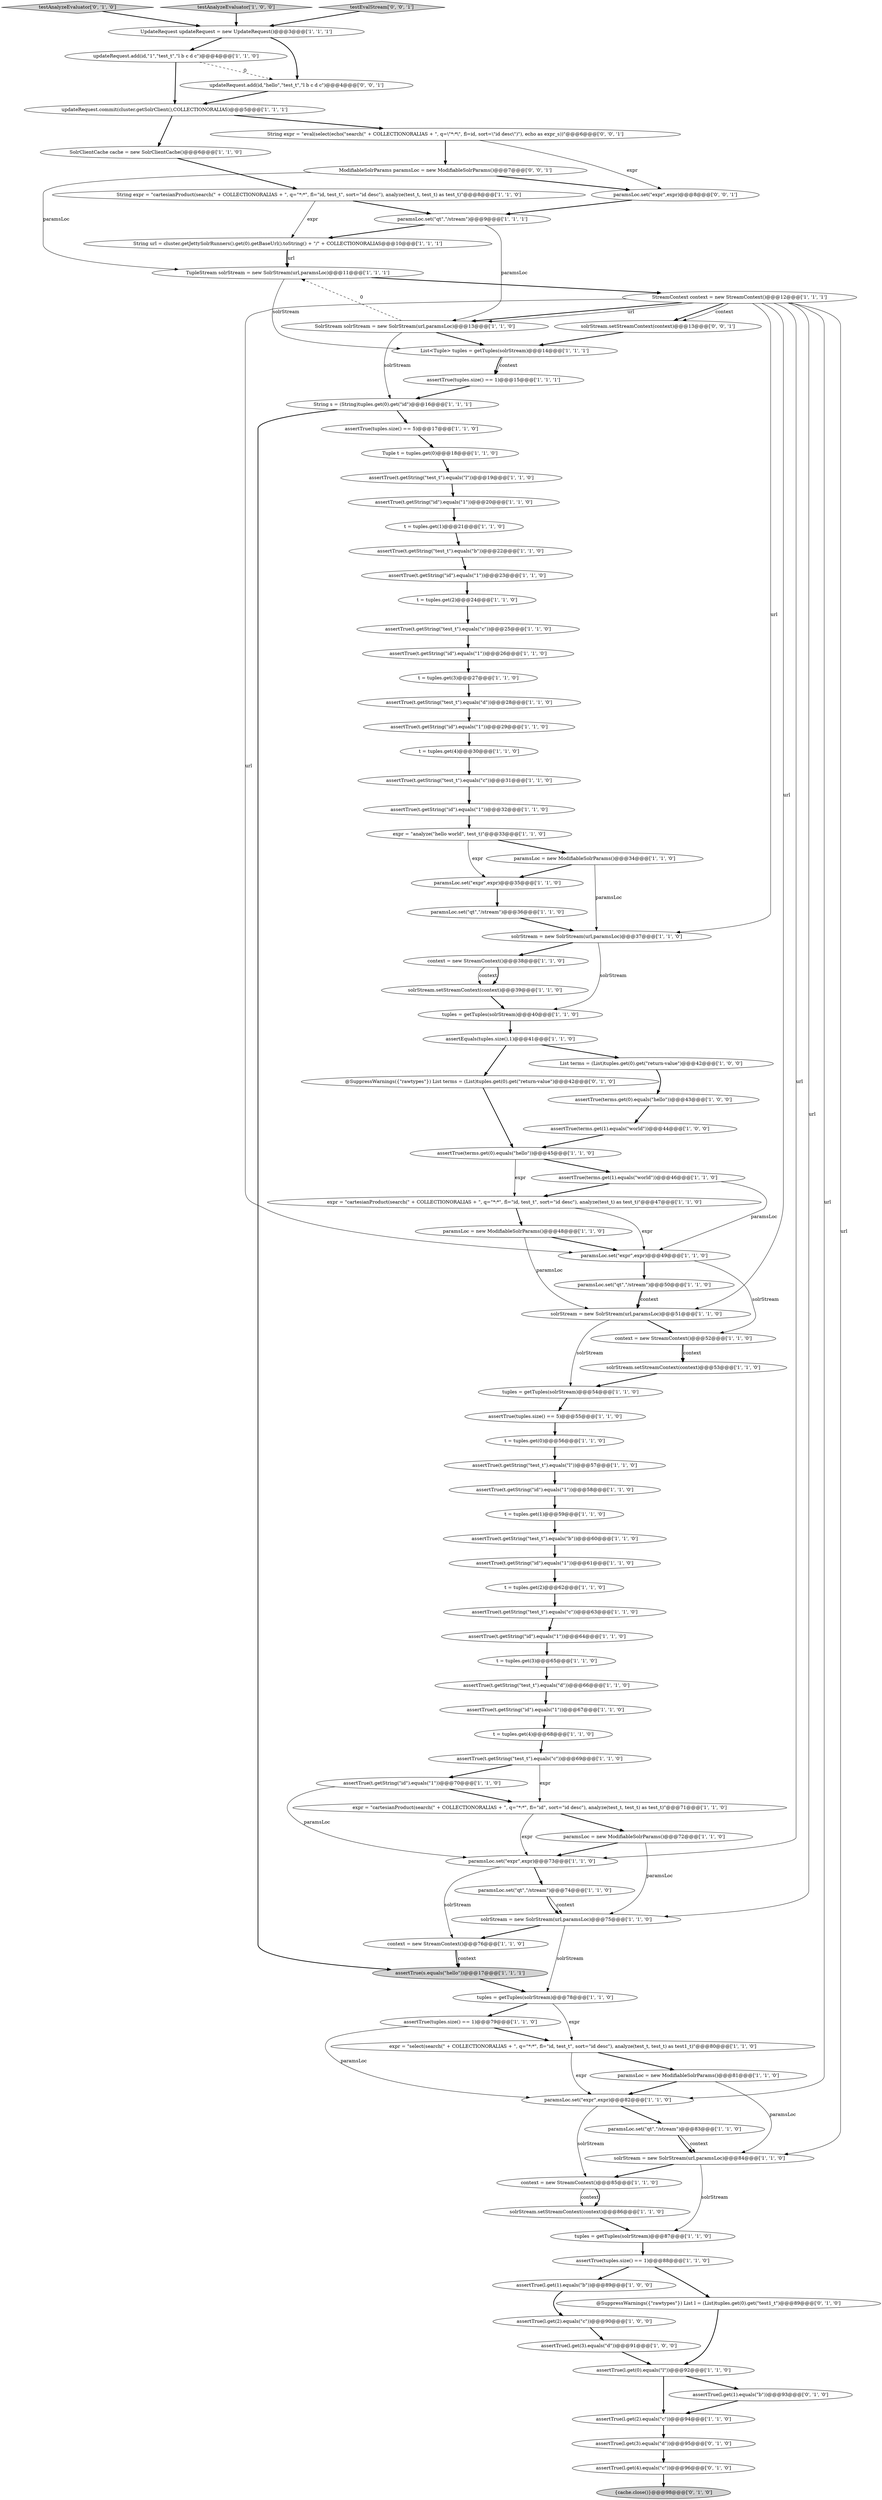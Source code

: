 digraph {
9 [style = filled, label = "updateRequest.commit(cluster.getSolrClient(),COLLECTIONORALIAS)@@@5@@@['1', '1', '1']", fillcolor = white, shape = ellipse image = "AAA0AAABBB1BBB"];
75 [style = filled, label = "paramsLoc.set(\"qt\",\"/stream\")@@@36@@@['1', '1', '0']", fillcolor = white, shape = ellipse image = "AAA0AAABBB1BBB"];
20 [style = filled, label = "t = tuples.get(1)@@@21@@@['1', '1', '0']", fillcolor = white, shape = ellipse image = "AAA0AAABBB1BBB"];
83 [style = filled, label = "tuples = getTuples(solrStream)@@@54@@@['1', '1', '0']", fillcolor = white, shape = ellipse image = "AAA0AAABBB1BBB"];
55 [style = filled, label = "solrStream.setStreamContext(context)@@@53@@@['1', '1', '0']", fillcolor = white, shape = ellipse image = "AAA0AAABBB1BBB"];
7 [style = filled, label = "t = tuples.get(4)@@@68@@@['1', '1', '0']", fillcolor = white, shape = ellipse image = "AAA0AAABBB1BBB"];
49 [style = filled, label = "solrStream = new SolrStream(url,paramsLoc)@@@51@@@['1', '1', '0']", fillcolor = white, shape = ellipse image = "AAA0AAABBB1BBB"];
82 [style = filled, label = "assertTrue(l.get(2).equals(\"c\"))@@@90@@@['1', '0', '0']", fillcolor = white, shape = ellipse image = "AAA0AAABBB1BBB"];
31 [style = filled, label = "assertTrue(t.getString(\"id\").equals(\"1\"))@@@32@@@['1', '1', '0']", fillcolor = white, shape = ellipse image = "AAA0AAABBB1BBB"];
69 [style = filled, label = "paramsLoc.set(\"qt\",\"/stream\")@@@9@@@['1', '1', '1']", fillcolor = white, shape = ellipse image = "AAA0AAABBB1BBB"];
85 [style = filled, label = "assertTrue(t.getString(\"test_t\").equals(\"c\"))@@@69@@@['1', '1', '0']", fillcolor = white, shape = ellipse image = "AAA0AAABBB1BBB"];
56 [style = filled, label = "String url = cluster.getJettySolrRunners().get(0).getBaseUrl().toString() + \"/\" + COLLECTIONORALIAS@@@10@@@['1', '1', '1']", fillcolor = white, shape = ellipse image = "AAA0AAABBB1BBB"];
37 [style = filled, label = "assertTrue(tuples.size() == 5)@@@17@@@['1', '1', '0']", fillcolor = white, shape = ellipse image = "AAA0AAABBB1BBB"];
101 [style = filled, label = "paramsLoc.set(\"expr\",expr)@@@8@@@['0', '0', '1']", fillcolor = white, shape = ellipse image = "AAA0AAABBB3BBB"];
54 [style = filled, label = "assertTrue(tuples.size() == 1)@@@88@@@['1', '1', '0']", fillcolor = white, shape = ellipse image = "AAA0AAABBB1BBB"];
28 [style = filled, label = "solrStream = new SolrStream(url,paramsLoc)@@@75@@@['1', '1', '0']", fillcolor = white, shape = ellipse image = "AAA0AAABBB1BBB"];
80 [style = filled, label = "paramsLoc.set(\"expr\",expr)@@@82@@@['1', '1', '0']", fillcolor = white, shape = ellipse image = "AAA0AAABBB1BBB"];
93 [style = filled, label = "assertTrue(l.get(3).equals(\"d\"))@@@95@@@['0', '1', '0']", fillcolor = white, shape = ellipse image = "AAA0AAABBB2BBB"];
34 [style = filled, label = "assertTrue(terms.get(1).equals(\"world\"))@@@44@@@['1', '0', '0']", fillcolor = white, shape = ellipse image = "AAA0AAABBB1BBB"];
15 [style = filled, label = "tuples = getTuples(solrStream)@@@87@@@['1', '1', '0']", fillcolor = white, shape = ellipse image = "AAA0AAABBB1BBB"];
81 [style = filled, label = "assertTrue(t.getString(\"id\").equals(\"1\"))@@@23@@@['1', '1', '0']", fillcolor = white, shape = ellipse image = "AAA0AAABBB1BBB"];
70 [style = filled, label = "expr = \"cartesianProduct(search(\" + COLLECTIONORALIAS + \", q=\"*:*\", fl=\"id, test_t\", sort=\"id desc\"), analyze(test_t) as test_t)\"@@@47@@@['1', '1', '0']", fillcolor = white, shape = ellipse image = "AAA0AAABBB1BBB"];
99 [style = filled, label = "ModifiableSolrParams paramsLoc = new ModifiableSolrParams()@@@7@@@['0', '0', '1']", fillcolor = white, shape = ellipse image = "AAA0AAABBB3BBB"];
62 [style = filled, label = "assertTrue(tuples.size() == 1)@@@79@@@['1', '1', '0']", fillcolor = white, shape = ellipse image = "AAA0AAABBB1BBB"];
88 [style = filled, label = "SolrStream solrStream = new SolrStream(url,paramsLoc)@@@13@@@['1', '1', '0']", fillcolor = white, shape = ellipse image = "AAA0AAABBB1BBB"];
86 [style = filled, label = "assertTrue(l.get(0).equals(\"l\"))@@@92@@@['1', '1', '0']", fillcolor = white, shape = ellipse image = "AAA0AAABBB1BBB"];
13 [style = filled, label = "assertTrue(t.getString(\"test_t\").equals(\"c\"))@@@25@@@['1', '1', '0']", fillcolor = white, shape = ellipse image = "AAA0AAABBB1BBB"];
38 [style = filled, label = "context = new StreamContext()@@@76@@@['1', '1', '0']", fillcolor = white, shape = ellipse image = "AAA0AAABBB1BBB"];
44 [style = filled, label = "assertTrue(t.getString(\"id\").equals(\"1\"))@@@70@@@['1', '1', '0']", fillcolor = white, shape = ellipse image = "AAA0AAABBB1BBB"];
45 [style = filled, label = "Tuple t = tuples.get(0)@@@18@@@['1', '1', '0']", fillcolor = white, shape = ellipse image = "AAA0AAABBB1BBB"];
0 [style = filled, label = "assertTrue(tuples.size() == 1)@@@15@@@['1', '1', '1']", fillcolor = white, shape = ellipse image = "AAA0AAABBB1BBB"];
102 [style = filled, label = "updateRequest.add(id,\"hello\",\"test_t\",\"l b c d c\")@@@4@@@['0', '0', '1']", fillcolor = white, shape = ellipse image = "AAA0AAABBB3BBB"];
23 [style = filled, label = "assertTrue(t.getString(\"test_t\").equals(\"b\"))@@@60@@@['1', '1', '0']", fillcolor = white, shape = ellipse image = "AAA0AAABBB1BBB"];
72 [style = filled, label = "assertTrue(t.getString(\"id\").equals(\"1\"))@@@67@@@['1', '1', '0']", fillcolor = white, shape = ellipse image = "AAA0AAABBB1BBB"];
33 [style = filled, label = "paramsLoc.set(\"qt\",\"/stream\")@@@50@@@['1', '1', '0']", fillcolor = white, shape = ellipse image = "AAA0AAABBB1BBB"];
46 [style = filled, label = "assertTrue(l.get(2).equals(\"c\"))@@@94@@@['1', '1', '0']", fillcolor = white, shape = ellipse image = "AAA0AAABBB1BBB"];
74 [style = filled, label = "expr = \"cartesianProduct(search(\" + COLLECTIONORALIAS + \", q=\"*:*\", fl=\"id\", sort=\"id desc\"), analyze(test_t, test_t) as test_t)\"@@@71@@@['1', '1', '0']", fillcolor = white, shape = ellipse image = "AAA0AAABBB1BBB"];
100 [style = filled, label = "String expr = \"eval(select(echo(\"search(\" + COLLECTIONORALIAS + \", q=\\\"*:*\\\", fl=id, sort=\\\"id desc\\\")\"), echo as expr_s))\"@@@6@@@['0', '0', '1']", fillcolor = white, shape = ellipse image = "AAA0AAABBB3BBB"];
6 [style = filled, label = "context = new StreamContext()@@@52@@@['1', '1', '0']", fillcolor = white, shape = ellipse image = "AAA0AAABBB1BBB"];
21 [style = filled, label = "StreamContext context = new StreamContext()@@@12@@@['1', '1', '1']", fillcolor = white, shape = ellipse image = "AAA0AAABBB1BBB"];
91 [style = filled, label = "testAnalyzeEvaluator['0', '1', '0']", fillcolor = lightgray, shape = diamond image = "AAA0AAABBB2BBB"];
14 [style = filled, label = "expr = \"select(search(\" + COLLECTIONORALIAS + \", q=\"*:*\", fl=\"id, test_t\", sort=\"id desc\"), analyze(test_t, test_t) as test1_t)\"@@@80@@@['1', '1', '0']", fillcolor = white, shape = ellipse image = "AAA0AAABBB1BBB"];
3 [style = filled, label = "assertTrue(t.getString(\"test_t\").equals(\"l\"))@@@57@@@['1', '1', '0']", fillcolor = white, shape = ellipse image = "AAA0AAABBB1BBB"];
68 [style = filled, label = "tuples = getTuples(solrStream)@@@78@@@['1', '1', '0']", fillcolor = white, shape = ellipse image = "AAA0AAABBB1BBB"];
30 [style = filled, label = "t = tuples.get(2)@@@24@@@['1', '1', '0']", fillcolor = white, shape = ellipse image = "AAA0AAABBB1BBB"];
43 [style = filled, label = "paramsLoc = new ModifiableSolrParams()@@@34@@@['1', '1', '0']", fillcolor = white, shape = ellipse image = "AAA0AAABBB1BBB"];
71 [style = filled, label = "paramsLoc = new ModifiableSolrParams()@@@72@@@['1', '1', '0']", fillcolor = white, shape = ellipse image = "AAA0AAABBB1BBB"];
39 [style = filled, label = "SolrClientCache cache = new SolrClientCache()@@@6@@@['1', '1', '0']", fillcolor = white, shape = ellipse image = "AAA0AAABBB1BBB"];
96 [style = filled, label = "assertTrue(l.get(1).equals(\"b\"))@@@93@@@['0', '1', '0']", fillcolor = white, shape = ellipse image = "AAA0AAABBB2BBB"];
19 [style = filled, label = "context = new StreamContext()@@@38@@@['1', '1', '0']", fillcolor = white, shape = ellipse image = "AAA0AAABBB1BBB"];
98 [style = filled, label = "solrStream.setStreamContext(context)@@@13@@@['0', '0', '1']", fillcolor = white, shape = ellipse image = "AAA0AAABBB3BBB"];
47 [style = filled, label = "solrStream = new SolrStream(url,paramsLoc)@@@84@@@['1', '1', '0']", fillcolor = white, shape = ellipse image = "AAA0AAABBB1BBB"];
29 [style = filled, label = "assertTrue(t.getString(\"id\").equals(\"1\"))@@@20@@@['1', '1', '0']", fillcolor = white, shape = ellipse image = "AAA0AAABBB1BBB"];
64 [style = filled, label = "t = tuples.get(2)@@@62@@@['1', '1', '0']", fillcolor = white, shape = ellipse image = "AAA0AAABBB1BBB"];
61 [style = filled, label = "assertTrue(t.getString(\"test_t\").equals(\"d\"))@@@66@@@['1', '1', '0']", fillcolor = white, shape = ellipse image = "AAA0AAABBB1BBB"];
77 [style = filled, label = "TupleStream solrStream = new SolrStream(url,paramsLoc)@@@11@@@['1', '1', '1']", fillcolor = white, shape = ellipse image = "AAA0AAABBB1BBB"];
95 [style = filled, label = "@SuppressWarnings({\"rawtypes\"}) List terms = (List)tuples.get(0).get(\"return-value\")@@@42@@@['0', '1', '0']", fillcolor = white, shape = ellipse image = "AAA0AAABBB2BBB"];
58 [style = filled, label = "expr = \"analyze(\"hello world\", test_t)\"@@@33@@@['1', '1', '0']", fillcolor = white, shape = ellipse image = "AAA0AAABBB1BBB"];
40 [style = filled, label = "paramsLoc.set(\"expr\",expr)@@@35@@@['1', '1', '0']", fillcolor = white, shape = ellipse image = "AAA0AAABBB1BBB"];
84 [style = filled, label = "t = tuples.get(0)@@@56@@@['1', '1', '0']", fillcolor = white, shape = ellipse image = "AAA0AAABBB1BBB"];
90 [style = filled, label = "assertTrue(t.getString(\"id\").equals(\"1\"))@@@29@@@['1', '1', '0']", fillcolor = white, shape = ellipse image = "AAA0AAABBB1BBB"];
4 [style = filled, label = "assertTrue(t.getString(\"id\").equals(\"1\"))@@@64@@@['1', '1', '0']", fillcolor = white, shape = ellipse image = "AAA0AAABBB1BBB"];
18 [style = filled, label = "updateRequest.add(id,\"1\",\"test_t\",\"l b c d c\")@@@4@@@['1', '1', '0']", fillcolor = white, shape = ellipse image = "AAA0AAABBB1BBB"];
10 [style = filled, label = "assertTrue(terms.get(1).equals(\"world\"))@@@46@@@['1', '1', '0']", fillcolor = white, shape = ellipse image = "AAA0AAABBB1BBB"];
35 [style = filled, label = "t = tuples.get(4)@@@30@@@['1', '1', '0']", fillcolor = white, shape = ellipse image = "AAA0AAABBB1BBB"];
42 [style = filled, label = "assertTrue(t.getString(\"id\").equals(\"1\"))@@@26@@@['1', '1', '0']", fillcolor = white, shape = ellipse image = "AAA0AAABBB1BBB"];
5 [style = filled, label = "assertTrue(t.getString(\"test_t\").equals(\"l\"))@@@19@@@['1', '1', '0']", fillcolor = white, shape = ellipse image = "AAA0AAABBB1BBB"];
76 [style = filled, label = "assertTrue(t.getString(\"id\").equals(\"1\"))@@@58@@@['1', '1', '0']", fillcolor = white, shape = ellipse image = "AAA0AAABBB1BBB"];
52 [style = filled, label = "List<Tuple> tuples = getTuples(solrStream)@@@14@@@['1', '1', '1']", fillcolor = white, shape = ellipse image = "AAA0AAABBB1BBB"];
17 [style = filled, label = "context = new StreamContext()@@@85@@@['1', '1', '0']", fillcolor = white, shape = ellipse image = "AAA0AAABBB1BBB"];
67 [style = filled, label = "String s = (String)tuples.get(0).get(\"id\")@@@16@@@['1', '1', '1']", fillcolor = white, shape = ellipse image = "AAA0AAABBB1BBB"];
32 [style = filled, label = "List terms = (List)tuples.get(0).get(\"return-value\")@@@42@@@['1', '0', '0']", fillcolor = white, shape = ellipse image = "AAA0AAABBB1BBB"];
87 [style = filled, label = "assertTrue(t.getString(\"test_t\").equals(\"c\"))@@@63@@@['1', '1', '0']", fillcolor = white, shape = ellipse image = "AAA0AAABBB1BBB"];
22 [style = filled, label = "assertEquals(tuples.size(),1)@@@41@@@['1', '1', '0']", fillcolor = white, shape = ellipse image = "AAA0AAABBB1BBB"];
48 [style = filled, label = "solrStream = new SolrStream(url,paramsLoc)@@@37@@@['1', '1', '0']", fillcolor = white, shape = ellipse image = "AAA0AAABBB1BBB"];
63 [style = filled, label = "assertTrue(tuples.size() == 5)@@@55@@@['1', '1', '0']", fillcolor = white, shape = ellipse image = "AAA0AAABBB1BBB"];
24 [style = filled, label = "assertTrue(terms.get(0).equals(\"hello\"))@@@43@@@['1', '0', '0']", fillcolor = white, shape = ellipse image = "AAA0AAABBB1BBB"];
2 [style = filled, label = "assertTrue(terms.get(0).equals(\"hello\"))@@@45@@@['1', '1', '0']", fillcolor = white, shape = ellipse image = "AAA0AAABBB1BBB"];
25 [style = filled, label = "solrStream.setStreamContext(context)@@@86@@@['1', '1', '0']", fillcolor = white, shape = ellipse image = "AAA0AAABBB1BBB"];
59 [style = filled, label = "assertTrue(t.getString(\"id\").equals(\"1\"))@@@61@@@['1', '1', '0']", fillcolor = white, shape = ellipse image = "AAA0AAABBB1BBB"];
11 [style = filled, label = "String expr = \"cartesianProduct(search(\" + COLLECTIONORALIAS + \", q=\"*:*\", fl=\"id, test_t\", sort=\"id desc\"), analyze(test_t, test_t) as test_t)\"@@@8@@@['1', '1', '0']", fillcolor = white, shape = ellipse image = "AAA0AAABBB1BBB"];
27 [style = filled, label = "paramsLoc.set(\"qt\",\"/stream\")@@@83@@@['1', '1', '0']", fillcolor = white, shape = ellipse image = "AAA0AAABBB1BBB"];
78 [style = filled, label = "paramsLoc = new ModifiableSolrParams()@@@48@@@['1', '1', '0']", fillcolor = white, shape = ellipse image = "AAA0AAABBB1BBB"];
16 [style = filled, label = "UpdateRequest updateRequest = new UpdateRequest()@@@3@@@['1', '1', '1']", fillcolor = white, shape = ellipse image = "AAA0AAABBB1BBB"];
89 [style = filled, label = "assertTrue(t.getString(\"test_t\").equals(\"b\"))@@@22@@@['1', '1', '0']", fillcolor = white, shape = ellipse image = "AAA0AAABBB1BBB"];
57 [style = filled, label = "solrStream.setStreamContext(context)@@@39@@@['1', '1', '0']", fillcolor = white, shape = ellipse image = "AAA0AAABBB1BBB"];
50 [style = filled, label = "t = tuples.get(3)@@@27@@@['1', '1', '0']", fillcolor = white, shape = ellipse image = "AAA0AAABBB1BBB"];
12 [style = filled, label = "paramsLoc.set(\"expr\",expr)@@@73@@@['1', '1', '0']", fillcolor = white, shape = ellipse image = "AAA0AAABBB1BBB"];
8 [style = filled, label = "assertTrue(l.get(1).equals(\"b\"))@@@89@@@['1', '0', '0']", fillcolor = white, shape = ellipse image = "AAA0AAABBB1BBB"];
66 [style = filled, label = "assertTrue(l.get(3).equals(\"d\"))@@@91@@@['1', '0', '0']", fillcolor = white, shape = ellipse image = "AAA0AAABBB1BBB"];
53 [style = filled, label = "paramsLoc = new ModifiableSolrParams()@@@81@@@['1', '1', '0']", fillcolor = white, shape = ellipse image = "AAA0AAABBB1BBB"];
65 [style = filled, label = "paramsLoc.set(\"expr\",expr)@@@49@@@['1', '1', '0']", fillcolor = white, shape = ellipse image = "AAA0AAABBB1BBB"];
79 [style = filled, label = "testAnalyzeEvaluator['1', '0', '0']", fillcolor = lightgray, shape = diamond image = "AAA0AAABBB1BBB"];
103 [style = filled, label = "testEvalStream['0', '0', '1']", fillcolor = lightgray, shape = diamond image = "AAA0AAABBB3BBB"];
73 [style = filled, label = "t = tuples.get(1)@@@59@@@['1', '1', '0']", fillcolor = white, shape = ellipse image = "AAA0AAABBB1BBB"];
41 [style = filled, label = "t = tuples.get(3)@@@65@@@['1', '1', '0']", fillcolor = white, shape = ellipse image = "AAA0AAABBB1BBB"];
97 [style = filled, label = "{cache.close()}@@@98@@@['0', '1', '0']", fillcolor = lightgray, shape = ellipse image = "AAA0AAABBB2BBB"];
60 [style = filled, label = "paramsLoc.set(\"qt\",\"/stream\")@@@74@@@['1', '1', '0']", fillcolor = white, shape = ellipse image = "AAA0AAABBB1BBB"];
36 [style = filled, label = "assertTrue(t.getString(\"test_t\").equals(\"c\"))@@@31@@@['1', '1', '0']", fillcolor = white, shape = ellipse image = "AAA0AAABBB1BBB"];
92 [style = filled, label = "assertTrue(l.get(4).equals(\"c\"))@@@96@@@['0', '1', '0']", fillcolor = white, shape = ellipse image = "AAA0AAABBB2BBB"];
26 [style = filled, label = "tuples = getTuples(solrStream)@@@40@@@['1', '1', '0']", fillcolor = white, shape = ellipse image = "AAA0AAABBB1BBB"];
94 [style = filled, label = "@SuppressWarnings({\"rawtypes\"}) List l = (List)tuples.get(0).get(\"test1_t\")@@@89@@@['0', '1', '0']", fillcolor = white, shape = ellipse image = "AAA0AAABBB2BBB"];
51 [style = filled, label = "assertTrue(t.getString(\"test_t\").equals(\"d\"))@@@28@@@['1', '1', '0']", fillcolor = white, shape = ellipse image = "AAA0AAABBB1BBB"];
1 [style = filled, label = "assertTrue(s.equals(\"hello\"))@@@17@@@['1', '1', '1']", fillcolor = lightgray, shape = ellipse image = "AAA0AAABBB1BBB"];
98->52 [style = bold, label=""];
13->42 [style = bold, label=""];
83->63 [style = bold, label=""];
90->35 [style = bold, label=""];
84->3 [style = bold, label=""];
65->33 [style = bold, label=""];
99->77 [style = solid, label="paramsLoc"];
59->64 [style = bold, label=""];
53->80 [style = bold, label=""];
81->30 [style = bold, label=""];
45->5 [style = bold, label=""];
30->13 [style = bold, label=""];
86->96 [style = bold, label=""];
69->56 [style = bold, label=""];
80->27 [style = bold, label=""];
2->10 [style = bold, label=""];
28->68 [style = solid, label="solrStream"];
50->51 [style = bold, label=""];
58->43 [style = bold, label=""];
42->50 [style = bold, label=""];
15->54 [style = bold, label=""];
9->100 [style = bold, label=""];
21->12 [style = solid, label="url"];
52->0 [style = solid, label="context"];
21->88 [style = bold, label=""];
88->67 [style = solid, label="solrStream"];
72->7 [style = bold, label=""];
74->71 [style = bold, label=""];
1->68 [style = bold, label=""];
21->98 [style = bold, label=""];
21->49 [style = solid, label="url"];
47->15 [style = solid, label="solrStream"];
102->9 [style = bold, label=""];
11->69 [style = bold, label=""];
5->29 [style = bold, label=""];
38->1 [style = solid, label="context"];
21->98 [style = solid, label="context"];
34->2 [style = bold, label=""];
19->57 [style = solid, label="context"];
71->28 [style = solid, label="paramsLoc"];
95->2 [style = bold, label=""];
53->47 [style = solid, label="paramsLoc"];
26->22 [style = bold, label=""];
21->88 [style = solid, label="url"];
2->70 [style = solid, label="expr"];
9->39 [style = bold, label=""];
22->95 [style = bold, label=""];
100->101 [style = solid, label="expr"];
28->38 [style = bold, label=""];
21->80 [style = solid, label="url"];
60->28 [style = solid, label="context"];
10->65 [style = solid, label="paramsLoc"];
70->78 [style = bold, label=""];
74->12 [style = solid, label="expr"];
55->83 [style = bold, label=""];
63->84 [style = bold, label=""];
94->86 [style = bold, label=""];
82->66 [style = bold, label=""];
12->38 [style = solid, label="solrStream"];
85->44 [style = bold, label=""];
17->25 [style = solid, label="context"];
66->86 [style = bold, label=""];
27->47 [style = solid, label="context"];
61->72 [style = bold, label=""];
70->65 [style = solid, label="expr"];
33->49 [style = solid, label="context"];
19->57 [style = bold, label=""];
62->14 [style = bold, label=""];
21->65 [style = solid, label="url"];
35->36 [style = bold, label=""];
37->45 [style = bold, label=""];
67->1 [style = bold, label=""];
6->55 [style = solid, label="context"];
33->49 [style = bold, label=""];
41->61 [style = bold, label=""];
25->15 [style = bold, label=""];
75->48 [style = bold, label=""];
39->11 [style = bold, label=""];
52->0 [style = bold, label=""];
58->40 [style = solid, label="expr"];
96->46 [style = bold, label=""];
49->6 [style = bold, label=""];
23->59 [style = bold, label=""];
73->23 [style = bold, label=""];
77->52 [style = solid, label="solrStream"];
57->26 [style = bold, label=""];
27->47 [style = bold, label=""];
49->83 [style = solid, label="solrStream"];
78->49 [style = solid, label="paramsLoc"];
93->92 [style = bold, label=""];
69->88 [style = solid, label="paramsLoc"];
38->1 [style = bold, label=""];
103->16 [style = bold, label=""];
86->46 [style = bold, label=""];
11->56 [style = solid, label="expr"];
21->28 [style = solid, label="url"];
22->32 [style = bold, label=""];
100->99 [style = bold, label=""];
76->73 [style = bold, label=""];
18->9 [style = bold, label=""];
92->97 [style = bold, label=""];
21->48 [style = solid, label="url"];
67->37 [style = bold, label=""];
43->40 [style = bold, label=""];
56->77 [style = bold, label=""];
87->4 [style = bold, label=""];
48->26 [style = solid, label="solrStream"];
85->74 [style = solid, label="expr"];
89->81 [style = bold, label=""];
12->60 [style = bold, label=""];
6->55 [style = bold, label=""];
20->89 [style = bold, label=""];
54->94 [style = bold, label=""];
29->20 [style = bold, label=""];
91->16 [style = bold, label=""];
44->12 [style = solid, label="paramsLoc"];
71->12 [style = bold, label=""];
51->90 [style = bold, label=""];
64->87 [style = bold, label=""];
54->8 [style = bold, label=""];
24->34 [style = bold, label=""];
68->62 [style = bold, label=""];
62->80 [style = solid, label="paramsLoc"];
48->19 [style = bold, label=""];
16->18 [style = bold, label=""];
68->14 [style = solid, label="expr"];
21->47 [style = solid, label="url"];
65->6 [style = solid, label="solrStream"];
44->74 [style = bold, label=""];
77->21 [style = bold, label=""];
46->93 [style = bold, label=""];
60->28 [style = bold, label=""];
88->52 [style = bold, label=""];
14->80 [style = solid, label="expr"];
8->82 [style = bold, label=""];
101->69 [style = bold, label=""];
43->48 [style = solid, label="paramsLoc"];
80->17 [style = solid, label="solrStream"];
31->58 [style = bold, label=""];
0->67 [style = bold, label=""];
78->65 [style = bold, label=""];
4->41 [style = bold, label=""];
88->77 [style = dashed, label="0"];
36->31 [style = bold, label=""];
14->53 [style = bold, label=""];
47->17 [style = bold, label=""];
79->16 [style = bold, label=""];
7->85 [style = bold, label=""];
56->77 [style = solid, label="url"];
10->70 [style = bold, label=""];
99->101 [style = bold, label=""];
18->102 [style = dashed, label="0"];
3->76 [style = bold, label=""];
40->75 [style = bold, label=""];
17->25 [style = bold, label=""];
16->102 [style = bold, label=""];
32->24 [style = bold, label=""];
}
